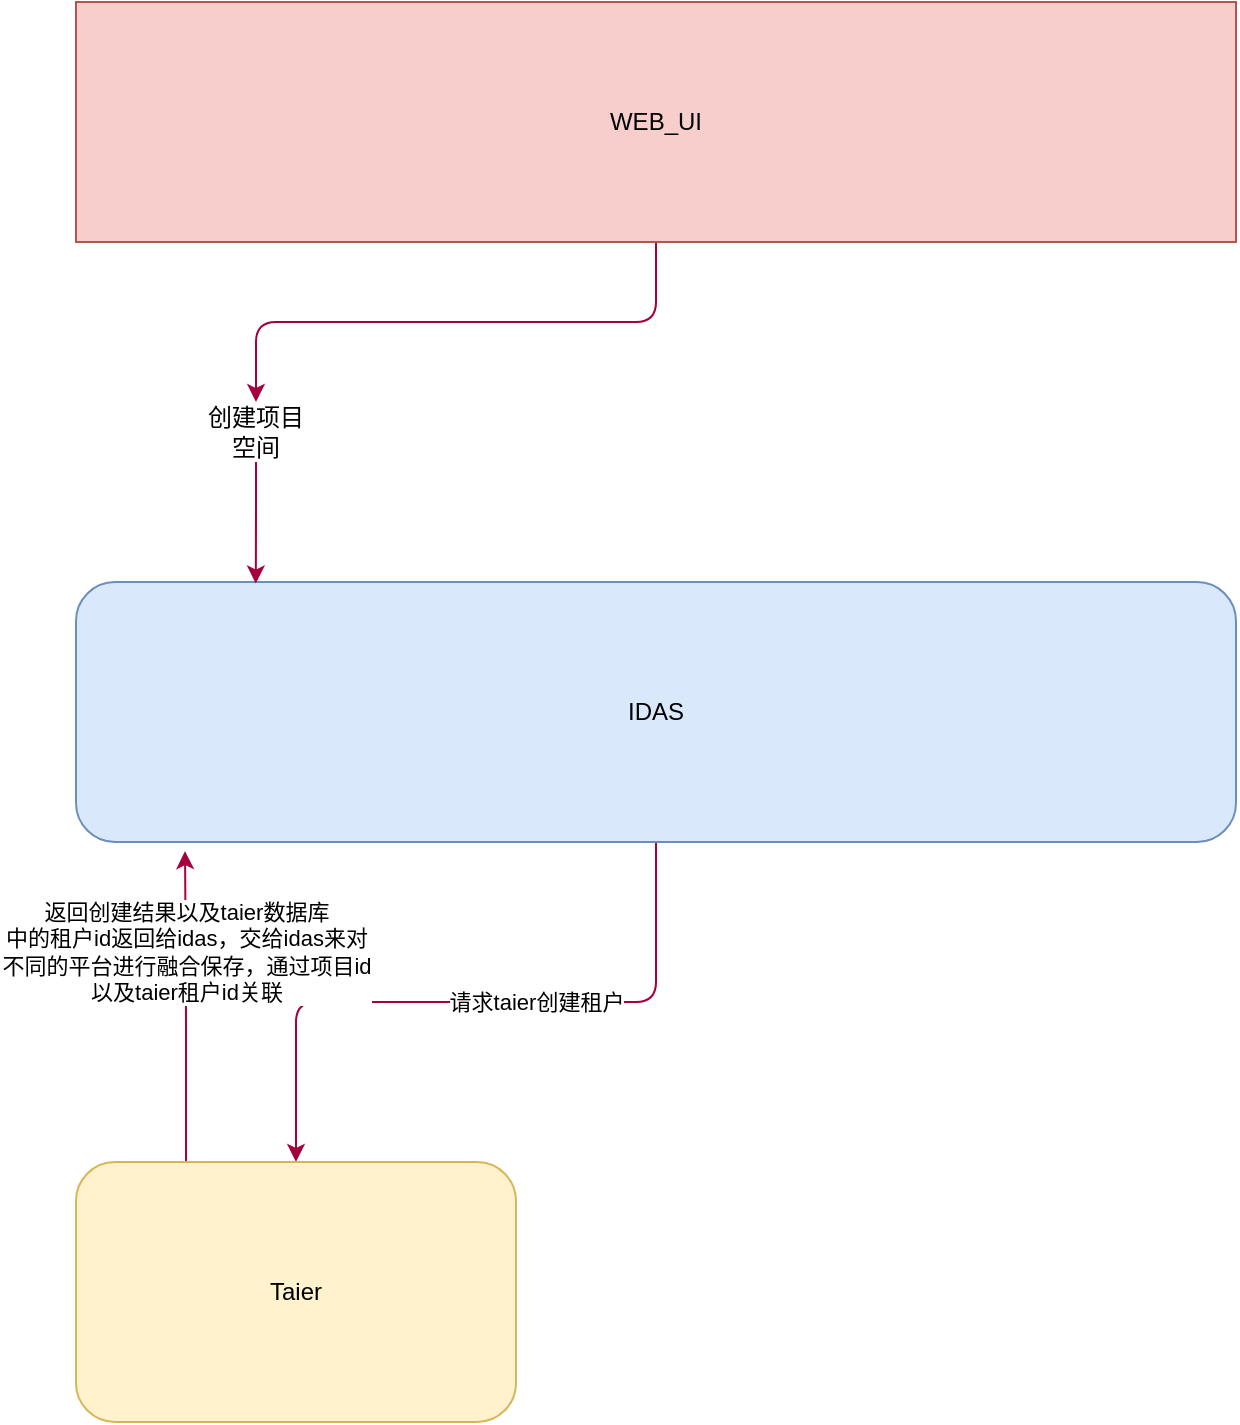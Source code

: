 <mxfile version="16.6.4" type="github">
  <diagram id="UHO8YFwRk6cxK7YZ8ZKe" name="第 1 页">
    <mxGraphModel dx="1920" dy="609" grid="1" gridSize="10" guides="1" tooltips="1" connect="1" arrows="1" fold="1" page="1" pageScale="1" pageWidth="827" pageHeight="1169" math="0" shadow="0">
      <root>
        <mxCell id="0" />
        <mxCell id="1" parent="0" />
        <mxCell id="Fb-yhr2E79tdGeBDWqAC-32" style="edgeStyle=orthogonalEdgeStyle;curved=0;rounded=1;sketch=0;orthogonalLoop=1;jettySize=auto;html=1;entryX=0.5;entryY=0;entryDx=0;entryDy=0;fillColor=#d80073;strokeColor=#A50040;" edge="1" parent="1" source="Fb-yhr2E79tdGeBDWqAC-24" target="Fb-yhr2E79tdGeBDWqAC-31">
          <mxGeometry relative="1" as="geometry" />
        </mxCell>
        <mxCell id="Fb-yhr2E79tdGeBDWqAC-24" value="WEB_UI" style="rounded=0;whiteSpace=wrap;html=1;fontSize=12;fillColor=#f8cecc;strokeColor=#b85450;" vertex="1" parent="1">
          <mxGeometry x="-80" y="70" width="580" height="120" as="geometry" />
        </mxCell>
        <mxCell id="Fb-yhr2E79tdGeBDWqAC-34" value="&#xa;&#xa;&lt;span style=&quot;color: rgb(0, 0, 0); font-family: helvetica; font-size: 11px; font-style: normal; font-weight: 400; letter-spacing: normal; text-align: center; text-indent: 0px; text-transform: none; word-spacing: 0px; background-color: rgb(255, 255, 255); display: inline; float: none;&quot;&gt;请求taier创建租户&lt;/span&gt;&#xa;&#xa;" style="edgeStyle=orthogonalEdgeStyle;curved=0;rounded=1;sketch=0;orthogonalLoop=1;jettySize=auto;html=1;entryX=0.5;entryY=0;entryDx=0;entryDy=0;fillColor=#d80073;strokeColor=#A50040;" edge="1" parent="1" source="Fb-yhr2E79tdGeBDWqAC-27" target="Fb-yhr2E79tdGeBDWqAC-35">
          <mxGeometry x="-0.176" relative="1" as="geometry">
            <mxPoint x="10" y="610" as="targetPoint" />
            <mxPoint as="offset" />
          </mxGeometry>
        </mxCell>
        <mxCell id="Fb-yhr2E79tdGeBDWqAC-27" value="IDAS" style="rounded=1;whiteSpace=wrap;html=1;sketch=0;fillColor=#dae8fc;strokeColor=#6c8ebf;" vertex="1" parent="1">
          <mxGeometry x="-80" y="360" width="580" height="130" as="geometry" />
        </mxCell>
        <mxCell id="Fb-yhr2E79tdGeBDWqAC-33" style="edgeStyle=orthogonalEdgeStyle;curved=0;rounded=1;sketch=0;orthogonalLoop=1;jettySize=auto;html=1;exitX=0.5;exitY=1;exitDx=0;exitDy=0;entryX=0.155;entryY=0.006;entryDx=0;entryDy=0;entryPerimeter=0;fillColor=#d80073;strokeColor=#A50040;" edge="1" parent="1" source="Fb-yhr2E79tdGeBDWqAC-31" target="Fb-yhr2E79tdGeBDWqAC-27">
          <mxGeometry relative="1" as="geometry" />
        </mxCell>
        <mxCell id="Fb-yhr2E79tdGeBDWqAC-31" value="创建项目空间" style="text;html=1;strokeColor=none;fillColor=none;align=center;verticalAlign=middle;whiteSpace=wrap;rounded=0;sketch=0;" vertex="1" parent="1">
          <mxGeometry x="-20" y="270" width="60" height="30" as="geometry" />
        </mxCell>
        <mxCell id="Fb-yhr2E79tdGeBDWqAC-37" style="edgeStyle=orthogonalEdgeStyle;curved=0;rounded=1;sketch=0;orthogonalLoop=1;jettySize=auto;html=1;exitX=0.25;exitY=0;exitDx=0;exitDy=0;entryX=0.094;entryY=1.035;entryDx=0;entryDy=0;entryPerimeter=0;fillColor=#d80073;strokeColor=#A50040;" edge="1" parent="1" source="Fb-yhr2E79tdGeBDWqAC-35" target="Fb-yhr2E79tdGeBDWqAC-27">
          <mxGeometry relative="1" as="geometry" />
        </mxCell>
        <mxCell id="Fb-yhr2E79tdGeBDWqAC-38" value="返回创建结果以及taier数据库&lt;br&gt;中的租户id返回给idas，交给idas来对&lt;br&gt;不同的平台进行融合保存，通过项目id&lt;br&gt;以及taier租户id关联" style="edgeLabel;html=1;align=center;verticalAlign=middle;resizable=0;points=[];" vertex="1" connectable="0" parent="Fb-yhr2E79tdGeBDWqAC-37">
          <mxGeometry x="0.36" relative="1" as="geometry">
            <mxPoint as="offset" />
          </mxGeometry>
        </mxCell>
        <mxCell id="Fb-yhr2E79tdGeBDWqAC-35" value="Taier" style="rounded=1;whiteSpace=wrap;html=1;sketch=0;fillColor=#fff2cc;strokeColor=#d6b656;" vertex="1" parent="1">
          <mxGeometry x="-80" y="650" width="220" height="130" as="geometry" />
        </mxCell>
      </root>
    </mxGraphModel>
  </diagram>
</mxfile>
